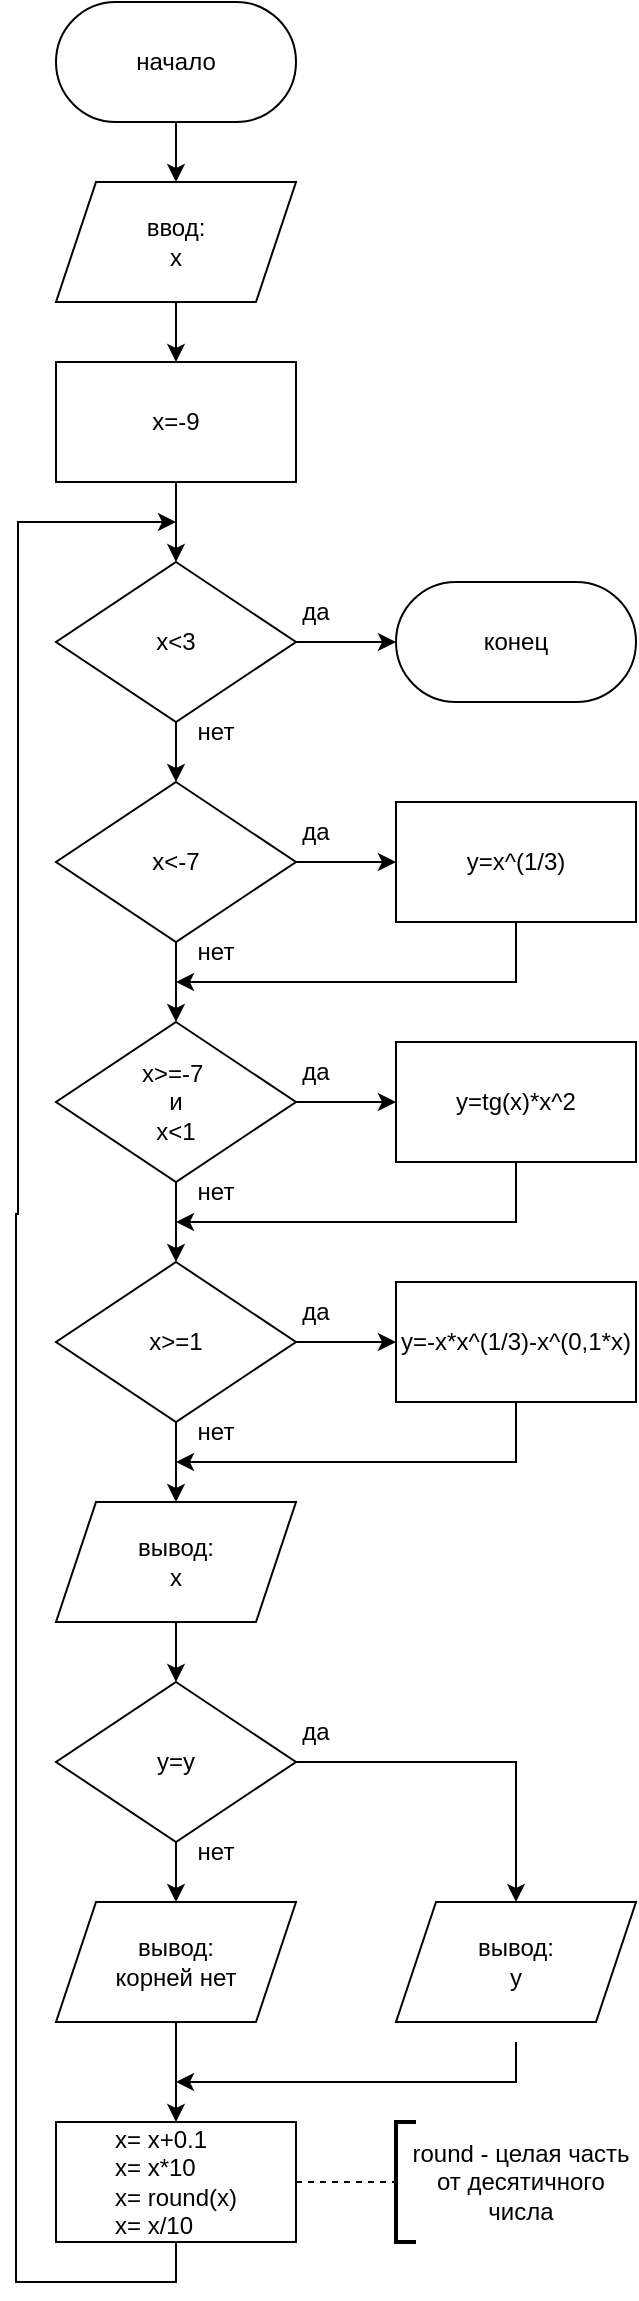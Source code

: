 <mxfile version="22.0.4" type="device">
  <diagram name="Страница — 1" id="dIbMGbSbDrTmaixLUYto">
    <mxGraphModel dx="1034" dy="711" grid="1" gridSize="10" guides="1" tooltips="1" connect="1" arrows="1" fold="1" page="1" pageScale="1" pageWidth="827" pageHeight="1169" math="0" shadow="0">
      <root>
        <mxCell id="0" />
        <mxCell id="1" parent="0" />
        <mxCell id="k3U__Hfp_pY9RrmfNyMo-18" value="" style="edgeStyle=orthogonalEdgeStyle;rounded=0;orthogonalLoop=1;jettySize=auto;html=1;" edge="1" parent="1" source="k3U__Hfp_pY9RrmfNyMo-3" target="k3U__Hfp_pY9RrmfNyMo-5">
          <mxGeometry relative="1" as="geometry" />
        </mxCell>
        <mxCell id="k3U__Hfp_pY9RrmfNyMo-3" value="начало" style="rounded=1;whiteSpace=wrap;html=1;arcSize=50;" vertex="1" parent="1">
          <mxGeometry x="160" y="10" width="120" height="60" as="geometry" />
        </mxCell>
        <mxCell id="k3U__Hfp_pY9RrmfNyMo-50" value="" style="edgeStyle=orthogonalEdgeStyle;rounded=0;orthogonalLoop=1;jettySize=auto;html=1;" edge="1" parent="1" source="k3U__Hfp_pY9RrmfNyMo-5" target="k3U__Hfp_pY9RrmfNyMo-49">
          <mxGeometry relative="1" as="geometry" />
        </mxCell>
        <mxCell id="k3U__Hfp_pY9RrmfNyMo-5" value="ввод:&lt;br&gt;x" style="shape=parallelogram;perimeter=parallelogramPerimeter;whiteSpace=wrap;html=1;fixedSize=1;" vertex="1" parent="1">
          <mxGeometry x="160" y="100" width="120" height="60" as="geometry" />
        </mxCell>
        <mxCell id="k3U__Hfp_pY9RrmfNyMo-20" value="" style="edgeStyle=orthogonalEdgeStyle;rounded=0;orthogonalLoop=1;jettySize=auto;html=1;" edge="1" parent="1" source="k3U__Hfp_pY9RrmfNyMo-6" target="k3U__Hfp_pY9RrmfNyMo-9">
          <mxGeometry relative="1" as="geometry" />
        </mxCell>
        <mxCell id="k3U__Hfp_pY9RrmfNyMo-21" value="" style="edgeStyle=orthogonalEdgeStyle;rounded=0;orthogonalLoop=1;jettySize=auto;html=1;" edge="1" parent="1" source="k3U__Hfp_pY9RrmfNyMo-6" target="k3U__Hfp_pY9RrmfNyMo-7">
          <mxGeometry relative="1" as="geometry" />
        </mxCell>
        <mxCell id="k3U__Hfp_pY9RrmfNyMo-6" value="x&amp;lt;-7" style="rhombus;whiteSpace=wrap;html=1;" vertex="1" parent="1">
          <mxGeometry x="160" y="400" width="120" height="80" as="geometry" />
        </mxCell>
        <mxCell id="k3U__Hfp_pY9RrmfNyMo-22" style="edgeStyle=orthogonalEdgeStyle;rounded=0;orthogonalLoop=1;jettySize=auto;html=1;exitX=0.5;exitY=1;exitDx=0;exitDy=0;" edge="1" parent="1" source="k3U__Hfp_pY9RrmfNyMo-7">
          <mxGeometry relative="1" as="geometry">
            <mxPoint x="220" y="500" as="targetPoint" />
            <Array as="points">
              <mxPoint x="390" y="500" />
              <mxPoint x="220" y="500" />
            </Array>
          </mxGeometry>
        </mxCell>
        <mxCell id="k3U__Hfp_pY9RrmfNyMo-7" value="y=x^(1/3)" style="rounded=0;whiteSpace=wrap;html=1;" vertex="1" parent="1">
          <mxGeometry x="330" y="410" width="120" height="60" as="geometry" />
        </mxCell>
        <mxCell id="k3U__Hfp_pY9RrmfNyMo-26" style="edgeStyle=orthogonalEdgeStyle;rounded=0;orthogonalLoop=1;jettySize=auto;html=1;exitX=0.5;exitY=1;exitDx=0;exitDy=0;" edge="1" parent="1" source="k3U__Hfp_pY9RrmfNyMo-8">
          <mxGeometry relative="1" as="geometry">
            <mxPoint x="220" y="620" as="targetPoint" />
            <Array as="points">
              <mxPoint x="390" y="620" />
              <mxPoint x="220" y="620" />
            </Array>
          </mxGeometry>
        </mxCell>
        <mxCell id="k3U__Hfp_pY9RrmfNyMo-8" value="y=tg(x)*x^2" style="rounded=0;whiteSpace=wrap;html=1;" vertex="1" parent="1">
          <mxGeometry x="330" y="530" width="120" height="60" as="geometry" />
        </mxCell>
        <mxCell id="k3U__Hfp_pY9RrmfNyMo-23" value="" style="edgeStyle=orthogonalEdgeStyle;rounded=0;orthogonalLoop=1;jettySize=auto;html=1;" edge="1" parent="1" source="k3U__Hfp_pY9RrmfNyMo-9" target="k3U__Hfp_pY9RrmfNyMo-8">
          <mxGeometry relative="1" as="geometry" />
        </mxCell>
        <mxCell id="k3U__Hfp_pY9RrmfNyMo-24" value="" style="edgeStyle=orthogonalEdgeStyle;rounded=0;orthogonalLoop=1;jettySize=auto;html=1;" edge="1" parent="1" source="k3U__Hfp_pY9RrmfNyMo-9" target="k3U__Hfp_pY9RrmfNyMo-10">
          <mxGeometry relative="1" as="geometry">
            <Array as="points">
              <mxPoint x="220" y="630" />
              <mxPoint x="220" y="630" />
            </Array>
          </mxGeometry>
        </mxCell>
        <mxCell id="k3U__Hfp_pY9RrmfNyMo-9" value="x&amp;gt;=-7&amp;nbsp;&lt;br&gt;и&lt;br&gt;x&amp;lt;1" style="rhombus;whiteSpace=wrap;html=1;" vertex="1" parent="1">
          <mxGeometry x="160" y="520" width="120" height="80" as="geometry" />
        </mxCell>
        <mxCell id="k3U__Hfp_pY9RrmfNyMo-27" value="" style="edgeStyle=orthogonalEdgeStyle;rounded=0;orthogonalLoop=1;jettySize=auto;html=1;" edge="1" parent="1" source="k3U__Hfp_pY9RrmfNyMo-10" target="k3U__Hfp_pY9RrmfNyMo-11">
          <mxGeometry relative="1" as="geometry" />
        </mxCell>
        <mxCell id="k3U__Hfp_pY9RrmfNyMo-30" value="" style="edgeStyle=orthogonalEdgeStyle;rounded=0;orthogonalLoop=1;jettySize=auto;html=1;" edge="1" parent="1" source="k3U__Hfp_pY9RrmfNyMo-10" target="k3U__Hfp_pY9RrmfNyMo-15">
          <mxGeometry relative="1" as="geometry" />
        </mxCell>
        <mxCell id="k3U__Hfp_pY9RrmfNyMo-10" value="x&amp;gt;=1" style="rhombus;whiteSpace=wrap;html=1;" vertex="1" parent="1">
          <mxGeometry x="160" y="640" width="120" height="80" as="geometry" />
        </mxCell>
        <mxCell id="k3U__Hfp_pY9RrmfNyMo-29" style="edgeStyle=orthogonalEdgeStyle;rounded=0;orthogonalLoop=1;jettySize=auto;html=1;exitX=0.5;exitY=1;exitDx=0;exitDy=0;" edge="1" parent="1" source="k3U__Hfp_pY9RrmfNyMo-11">
          <mxGeometry relative="1" as="geometry">
            <mxPoint x="220" y="740" as="targetPoint" />
            <Array as="points">
              <mxPoint x="390" y="740" />
              <mxPoint x="220" y="740" />
            </Array>
          </mxGeometry>
        </mxCell>
        <mxCell id="k3U__Hfp_pY9RrmfNyMo-11" value="y=-x*x^(1/3)-x^(0,1*x)" style="rounded=0;whiteSpace=wrap;html=1;" vertex="1" parent="1">
          <mxGeometry x="330" y="650" width="120" height="60" as="geometry" />
        </mxCell>
        <mxCell id="k3U__Hfp_pY9RrmfNyMo-33" value="" style="edgeStyle=orthogonalEdgeStyle;rounded=0;orthogonalLoop=1;jettySize=auto;html=1;" edge="1" parent="1" source="k3U__Hfp_pY9RrmfNyMo-12" target="k3U__Hfp_pY9RrmfNyMo-14">
          <mxGeometry relative="1" as="geometry" />
        </mxCell>
        <mxCell id="k3U__Hfp_pY9RrmfNyMo-34" value="" style="edgeStyle=orthogonalEdgeStyle;rounded=0;orthogonalLoop=1;jettySize=auto;html=1;" edge="1" parent="1" source="k3U__Hfp_pY9RrmfNyMo-12" target="k3U__Hfp_pY9RrmfNyMo-13">
          <mxGeometry relative="1" as="geometry" />
        </mxCell>
        <mxCell id="k3U__Hfp_pY9RrmfNyMo-12" value="y=y" style="rhombus;whiteSpace=wrap;html=1;" vertex="1" parent="1">
          <mxGeometry x="160" y="850" width="120" height="80" as="geometry" />
        </mxCell>
        <mxCell id="k3U__Hfp_pY9RrmfNyMo-36" value="" style="edgeStyle=orthogonalEdgeStyle;rounded=0;orthogonalLoop=1;jettySize=auto;html=1;" edge="1" parent="1" source="k3U__Hfp_pY9RrmfNyMo-13">
          <mxGeometry relative="1" as="geometry">
            <mxPoint x="220" y="1070" as="targetPoint" />
          </mxGeometry>
        </mxCell>
        <mxCell id="k3U__Hfp_pY9RrmfNyMo-13" value="вывод:&lt;br&gt;корней нет" style="shape=parallelogram;perimeter=parallelogramPerimeter;whiteSpace=wrap;html=1;fixedSize=1;" vertex="1" parent="1">
          <mxGeometry x="160" y="960" width="120" height="60" as="geometry" />
        </mxCell>
        <mxCell id="k3U__Hfp_pY9RrmfNyMo-39" style="edgeStyle=orthogonalEdgeStyle;rounded=0;orthogonalLoop=1;jettySize=auto;html=1;exitX=0.5;exitY=1;exitDx=0;exitDy=0;" edge="1" parent="1">
          <mxGeometry relative="1" as="geometry">
            <mxPoint x="220" y="1050" as="targetPoint" />
            <mxPoint x="390" y="1030" as="sourcePoint" />
            <Array as="points">
              <mxPoint x="390" y="1050" />
              <mxPoint x="220" y="1050" />
            </Array>
          </mxGeometry>
        </mxCell>
        <mxCell id="k3U__Hfp_pY9RrmfNyMo-14" value="вывод:&lt;br&gt;y" style="shape=parallelogram;perimeter=parallelogramPerimeter;whiteSpace=wrap;html=1;fixedSize=1;" vertex="1" parent="1">
          <mxGeometry x="330" y="960" width="120" height="60" as="geometry" />
        </mxCell>
        <mxCell id="k3U__Hfp_pY9RrmfNyMo-32" value="" style="edgeStyle=orthogonalEdgeStyle;rounded=0;orthogonalLoop=1;jettySize=auto;html=1;" edge="1" parent="1" source="k3U__Hfp_pY9RrmfNyMo-15" target="k3U__Hfp_pY9RrmfNyMo-12">
          <mxGeometry relative="1" as="geometry" />
        </mxCell>
        <mxCell id="k3U__Hfp_pY9RrmfNyMo-15" value="вывод:&lt;br&gt;x" style="shape=parallelogram;perimeter=parallelogramPerimeter;whiteSpace=wrap;html=1;fixedSize=1;" vertex="1" parent="1">
          <mxGeometry x="160" y="760" width="120" height="60" as="geometry" />
        </mxCell>
        <mxCell id="k3U__Hfp_pY9RrmfNyMo-40" value="да" style="text;html=1;strokeColor=none;fillColor=none;align=center;verticalAlign=middle;whiteSpace=wrap;rounded=0;" vertex="1" parent="1">
          <mxGeometry x="260" y="410" width="60" height="30" as="geometry" />
        </mxCell>
        <mxCell id="k3U__Hfp_pY9RrmfNyMo-41" value="нет" style="text;html=1;strokeColor=none;fillColor=none;align=center;verticalAlign=middle;whiteSpace=wrap;rounded=0;" vertex="1" parent="1">
          <mxGeometry x="210" y="470" width="60" height="30" as="geometry" />
        </mxCell>
        <mxCell id="k3U__Hfp_pY9RrmfNyMo-42" value="да" style="text;html=1;strokeColor=none;fillColor=none;align=center;verticalAlign=middle;whiteSpace=wrap;rounded=0;" vertex="1" parent="1">
          <mxGeometry x="260" y="530" width="60" height="30" as="geometry" />
        </mxCell>
        <mxCell id="k3U__Hfp_pY9RrmfNyMo-43" value="да" style="text;html=1;strokeColor=none;fillColor=none;align=center;verticalAlign=middle;whiteSpace=wrap;rounded=0;" vertex="1" parent="1">
          <mxGeometry x="260" y="650" width="60" height="30" as="geometry" />
        </mxCell>
        <mxCell id="k3U__Hfp_pY9RrmfNyMo-44" value="нет" style="text;html=1;strokeColor=none;fillColor=none;align=center;verticalAlign=middle;whiteSpace=wrap;rounded=0;" vertex="1" parent="1">
          <mxGeometry x="210" y="590" width="60" height="30" as="geometry" />
        </mxCell>
        <mxCell id="k3U__Hfp_pY9RrmfNyMo-45" value="нет" style="text;html=1;strokeColor=none;fillColor=none;align=center;verticalAlign=middle;whiteSpace=wrap;rounded=0;" vertex="1" parent="1">
          <mxGeometry x="210" y="710" width="60" height="30" as="geometry" />
        </mxCell>
        <mxCell id="k3U__Hfp_pY9RrmfNyMo-46" value="да" style="text;html=1;strokeColor=none;fillColor=none;align=center;verticalAlign=middle;whiteSpace=wrap;rounded=0;" vertex="1" parent="1">
          <mxGeometry x="260" y="860" width="60" height="30" as="geometry" />
        </mxCell>
        <mxCell id="k3U__Hfp_pY9RrmfNyMo-47" value="нет" style="text;html=1;strokeColor=none;fillColor=none;align=center;verticalAlign=middle;whiteSpace=wrap;rounded=0;" vertex="1" parent="1">
          <mxGeometry x="210" y="920" width="60" height="30" as="geometry" />
        </mxCell>
        <mxCell id="k3U__Hfp_pY9RrmfNyMo-54" style="edgeStyle=orthogonalEdgeStyle;rounded=0;orthogonalLoop=1;jettySize=auto;html=1;exitX=0.5;exitY=1;exitDx=0;exitDy=0;entryX=0.5;entryY=0;entryDx=0;entryDy=0;" edge="1" parent="1" source="k3U__Hfp_pY9RrmfNyMo-48" target="k3U__Hfp_pY9RrmfNyMo-6">
          <mxGeometry relative="1" as="geometry" />
        </mxCell>
        <mxCell id="k3U__Hfp_pY9RrmfNyMo-61" value="" style="edgeStyle=orthogonalEdgeStyle;rounded=0;orthogonalLoop=1;jettySize=auto;html=1;" edge="1" parent="1" source="k3U__Hfp_pY9RrmfNyMo-48" target="k3U__Hfp_pY9RrmfNyMo-60">
          <mxGeometry relative="1" as="geometry" />
        </mxCell>
        <mxCell id="k3U__Hfp_pY9RrmfNyMo-48" value="x&amp;lt;3" style="rhombus;whiteSpace=wrap;html=1;" vertex="1" parent="1">
          <mxGeometry x="160" y="290" width="120" height="80" as="geometry" />
        </mxCell>
        <mxCell id="k3U__Hfp_pY9RrmfNyMo-51" value="" style="edgeStyle=orthogonalEdgeStyle;rounded=0;orthogonalLoop=1;jettySize=auto;html=1;" edge="1" parent="1" source="k3U__Hfp_pY9RrmfNyMo-49" target="k3U__Hfp_pY9RrmfNyMo-48">
          <mxGeometry relative="1" as="geometry" />
        </mxCell>
        <mxCell id="k3U__Hfp_pY9RrmfNyMo-49" value="x=-9" style="rounded=0;whiteSpace=wrap;html=1;" vertex="1" parent="1">
          <mxGeometry x="160" y="190" width="120" height="60" as="geometry" />
        </mxCell>
        <mxCell id="k3U__Hfp_pY9RrmfNyMo-65" style="edgeStyle=orthogonalEdgeStyle;rounded=0;orthogonalLoop=1;jettySize=auto;html=1;exitX=0.5;exitY=1;exitDx=0;exitDy=0;" edge="1" parent="1" source="k3U__Hfp_pY9RrmfNyMo-55">
          <mxGeometry relative="1" as="geometry">
            <mxPoint x="220" y="270" as="targetPoint" />
            <Array as="points">
              <mxPoint x="220" y="1150" />
              <mxPoint x="140" y="1150" />
              <mxPoint x="140" y="616" />
              <mxPoint x="141" y="616" />
              <mxPoint x="141" y="270" />
            </Array>
          </mxGeometry>
        </mxCell>
        <mxCell id="k3U__Hfp_pY9RrmfNyMo-55" value="&lt;div style=&quot;text-align: justify;&quot;&gt;x= x+0.1&lt;/div&gt;&lt;div style=&quot;text-align: justify;&quot;&gt;&lt;span style=&quot;background-color: initial;&quot;&gt;x= x*10&lt;/span&gt;&lt;/div&gt;&lt;div style=&quot;text-align: justify;&quot;&gt;&lt;span style=&quot;background-color: initial;&quot;&gt;x= round(x)&lt;/span&gt;&lt;/div&gt;&lt;div style=&quot;text-align: justify;&quot;&gt;&lt;span style=&quot;background-color: initial;&quot;&gt;x= x/10&lt;/span&gt;&lt;/div&gt;" style="rounded=0;whiteSpace=wrap;html=1;" vertex="1" parent="1">
          <mxGeometry x="160" y="1070" width="120" height="60" as="geometry" />
        </mxCell>
        <mxCell id="k3U__Hfp_pY9RrmfNyMo-56" value="" style="endArrow=none;dashed=1;html=1;rounded=0;exitX=1;exitY=0.5;exitDx=0;exitDy=0;" edge="1" parent="1" source="k3U__Hfp_pY9RrmfNyMo-55" target="k3U__Hfp_pY9RrmfNyMo-57">
          <mxGeometry width="50" height="50" relative="1" as="geometry">
            <mxPoint x="250" y="1020" as="sourcePoint" />
            <mxPoint x="360" y="1100" as="targetPoint" />
            <Array as="points" />
          </mxGeometry>
        </mxCell>
        <mxCell id="k3U__Hfp_pY9RrmfNyMo-57" value="" style="strokeWidth=2;html=1;shape=mxgraph.flowchart.annotation_1;align=left;pointerEvents=1;" vertex="1" parent="1">
          <mxGeometry x="330" y="1070" width="10" height="60" as="geometry" />
        </mxCell>
        <mxCell id="k3U__Hfp_pY9RrmfNyMo-58" style="edgeStyle=orthogonalEdgeStyle;rounded=0;orthogonalLoop=1;jettySize=auto;html=1;exitX=0.5;exitY=1;exitDx=0;exitDy=0;exitPerimeter=0;" edge="1" parent="1" source="k3U__Hfp_pY9RrmfNyMo-57" target="k3U__Hfp_pY9RrmfNyMo-57">
          <mxGeometry relative="1" as="geometry" />
        </mxCell>
        <mxCell id="k3U__Hfp_pY9RrmfNyMo-59" value="round - целая часть от десятичного числа" style="text;html=1;strokeColor=none;fillColor=none;align=center;verticalAlign=middle;whiteSpace=wrap;rounded=0;" vertex="1" parent="1">
          <mxGeometry x="335" y="1085" width="115" height="30" as="geometry" />
        </mxCell>
        <mxCell id="k3U__Hfp_pY9RrmfNyMo-60" value="конец" style="rounded=1;whiteSpace=wrap;html=1;arcSize=50;" vertex="1" parent="1">
          <mxGeometry x="330" y="300" width="120" height="60" as="geometry" />
        </mxCell>
        <mxCell id="k3U__Hfp_pY9RrmfNyMo-62" value="да" style="text;html=1;strokeColor=none;fillColor=none;align=center;verticalAlign=middle;whiteSpace=wrap;rounded=0;" vertex="1" parent="1">
          <mxGeometry x="260" y="300" width="60" height="30" as="geometry" />
        </mxCell>
        <mxCell id="k3U__Hfp_pY9RrmfNyMo-63" value="нет" style="text;html=1;strokeColor=none;fillColor=none;align=center;verticalAlign=middle;whiteSpace=wrap;rounded=0;" vertex="1" parent="1">
          <mxGeometry x="210" y="360" width="60" height="30" as="geometry" />
        </mxCell>
      </root>
    </mxGraphModel>
  </diagram>
</mxfile>
